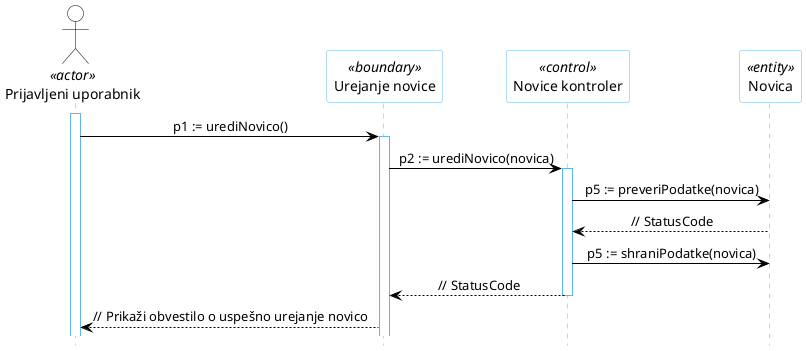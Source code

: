 @startuml
hide footbox

skinparam backgroundcolor transparent
skinparam defaultTextAlignment center
skinparam actorBorderColor black
skinparam actorBackgroundColor white
skinparam arrowColor black
skinparam sequenceLifeLineBorderColor #5FB8EC
skinparam sequenceParticipantBorderColor #5FB8EC
skinparam sequenceParticipantBackgroundColor white

actor "Prijavljeni uporabnik" AS U1 <<actor>>

participant "Urejanje novice" as R5 <<boundary>>
participant "Novice kontroler" as R2 <<control>>
participant "Novica" as R4 <<entity>>

activate U1
U1 -> R5: p1 := urediNovico()
activate R5
R5 -> R2: p2 := urediNovico(novica)
activate R2
R2 -> R4: p5 := preveriPodatke(novica)
R4 --> R2: // StatusCode
R2 -> R4: p5 := shraniPodatke(novica)
R2 --> R5: // StatusCode
deactivate R2
R5 --> U1: // Prikaži obvestilo o uspešno urejanje novico
@enduml